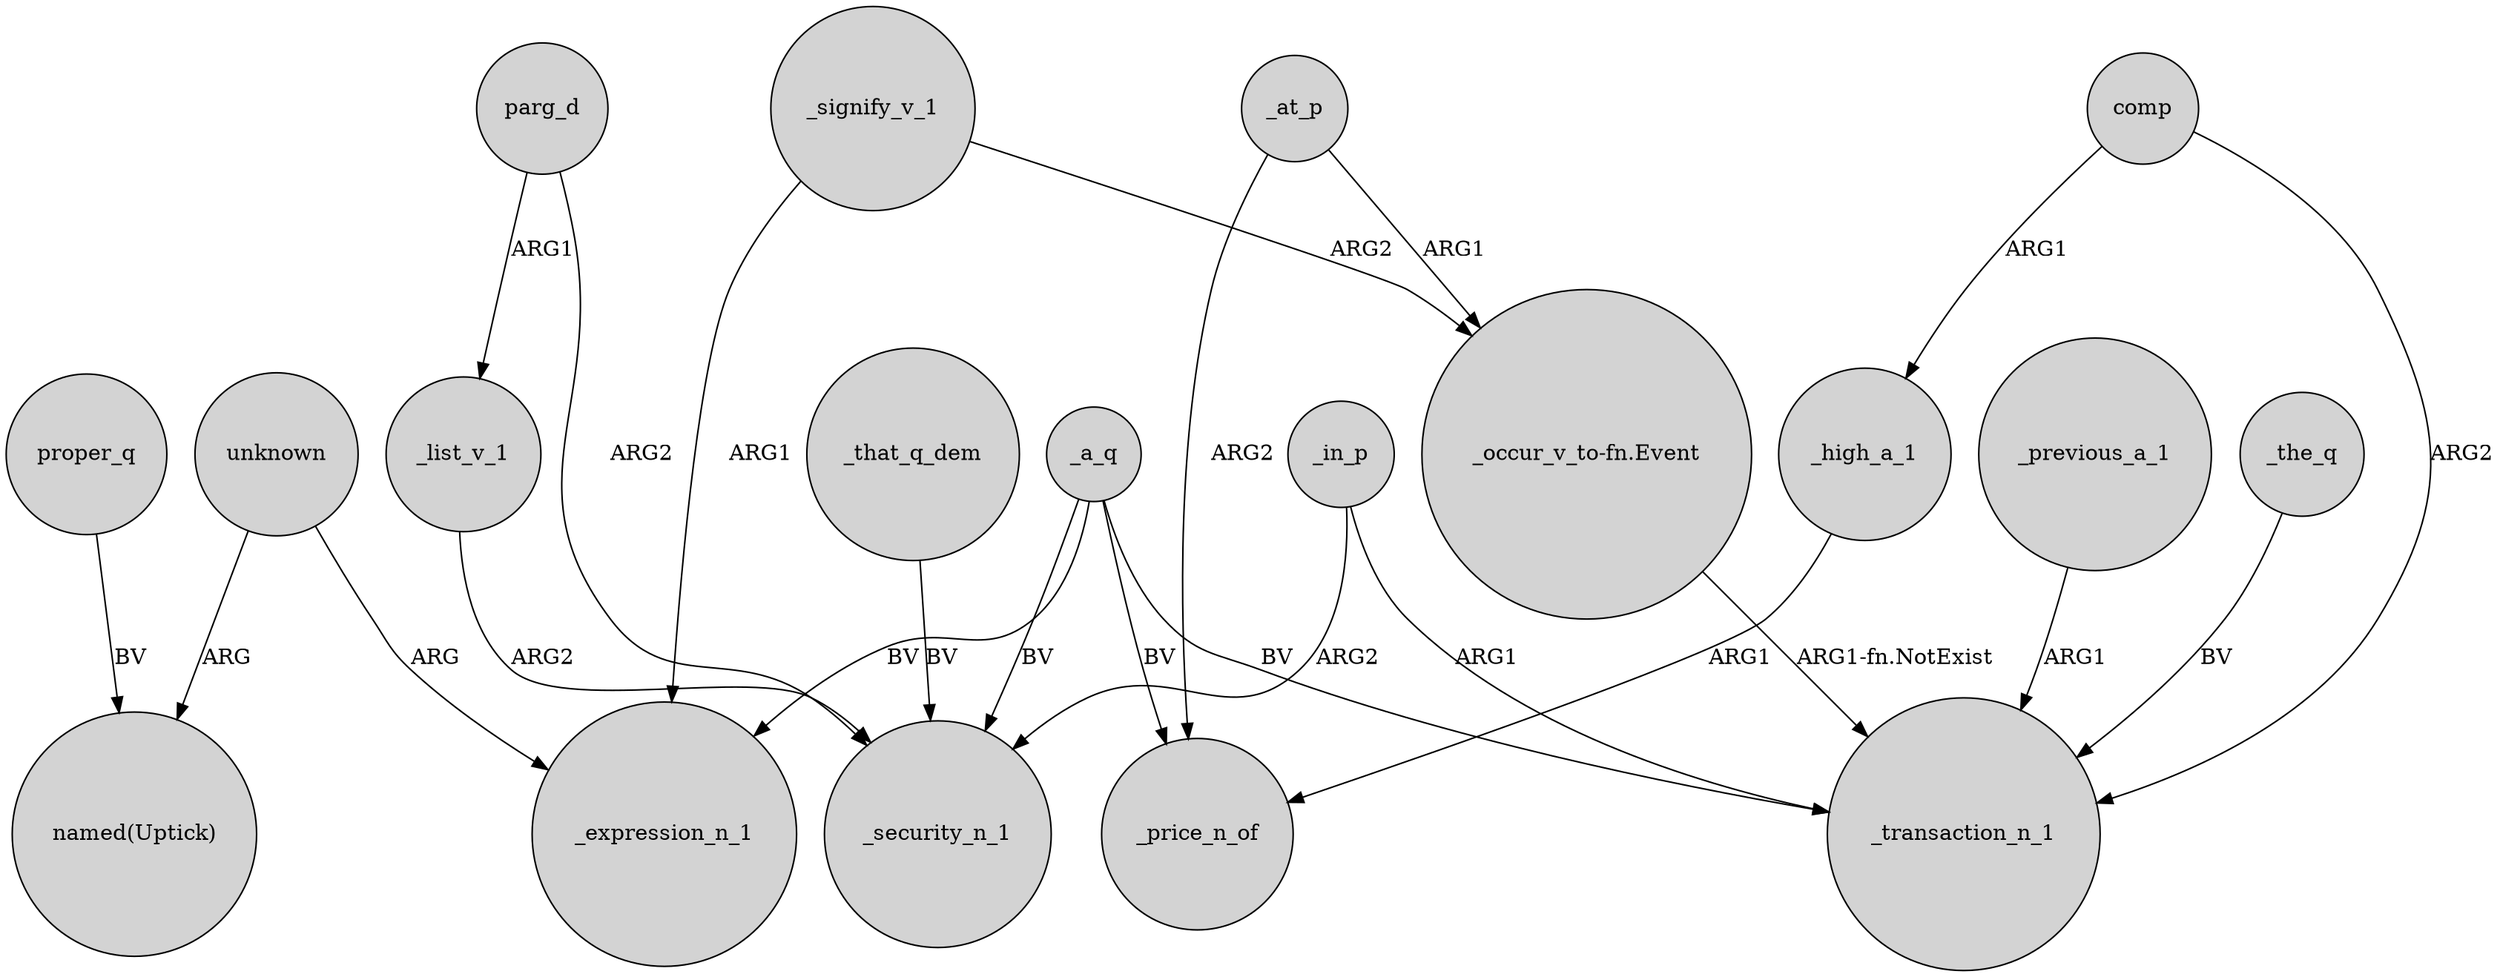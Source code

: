 digraph {
	node [shape=circle style=filled]
	proper_q -> "named(Uptick)" [label=BV]
	_list_v_1 -> _security_n_1 [label=ARG2]
	"_occur_v_to-fn.Event" -> _transaction_n_1 [label="ARG1-fn.NotExist"]
	parg_d -> _list_v_1 [label=ARG1]
	parg_d -> _security_n_1 [label=ARG2]
	_a_q -> _security_n_1 [label=BV]
	comp -> _high_a_1 [label=ARG1]
	_in_p -> _transaction_n_1 [label=ARG1]
	_a_q -> _transaction_n_1 [label=BV]
	comp -> _transaction_n_1 [label=ARG2]
	_signify_v_1 -> "_occur_v_to-fn.Event" [label=ARG2]
	_high_a_1 -> _price_n_of [label=ARG1]
	_that_q_dem -> _security_n_1 [label=BV]
	_in_p -> _security_n_1 [label=ARG2]
	_a_q -> _expression_n_1 [label=BV]
	unknown -> "named(Uptick)" [label=ARG]
	_signify_v_1 -> _expression_n_1 [label=ARG1]
	_previous_a_1 -> _transaction_n_1 [label=ARG1]
	_at_p -> "_occur_v_to-fn.Event" [label=ARG1]
	unknown -> _expression_n_1 [label=ARG]
	_at_p -> _price_n_of [label=ARG2]
	_the_q -> _transaction_n_1 [label=BV]
	_a_q -> _price_n_of [label=BV]
}
